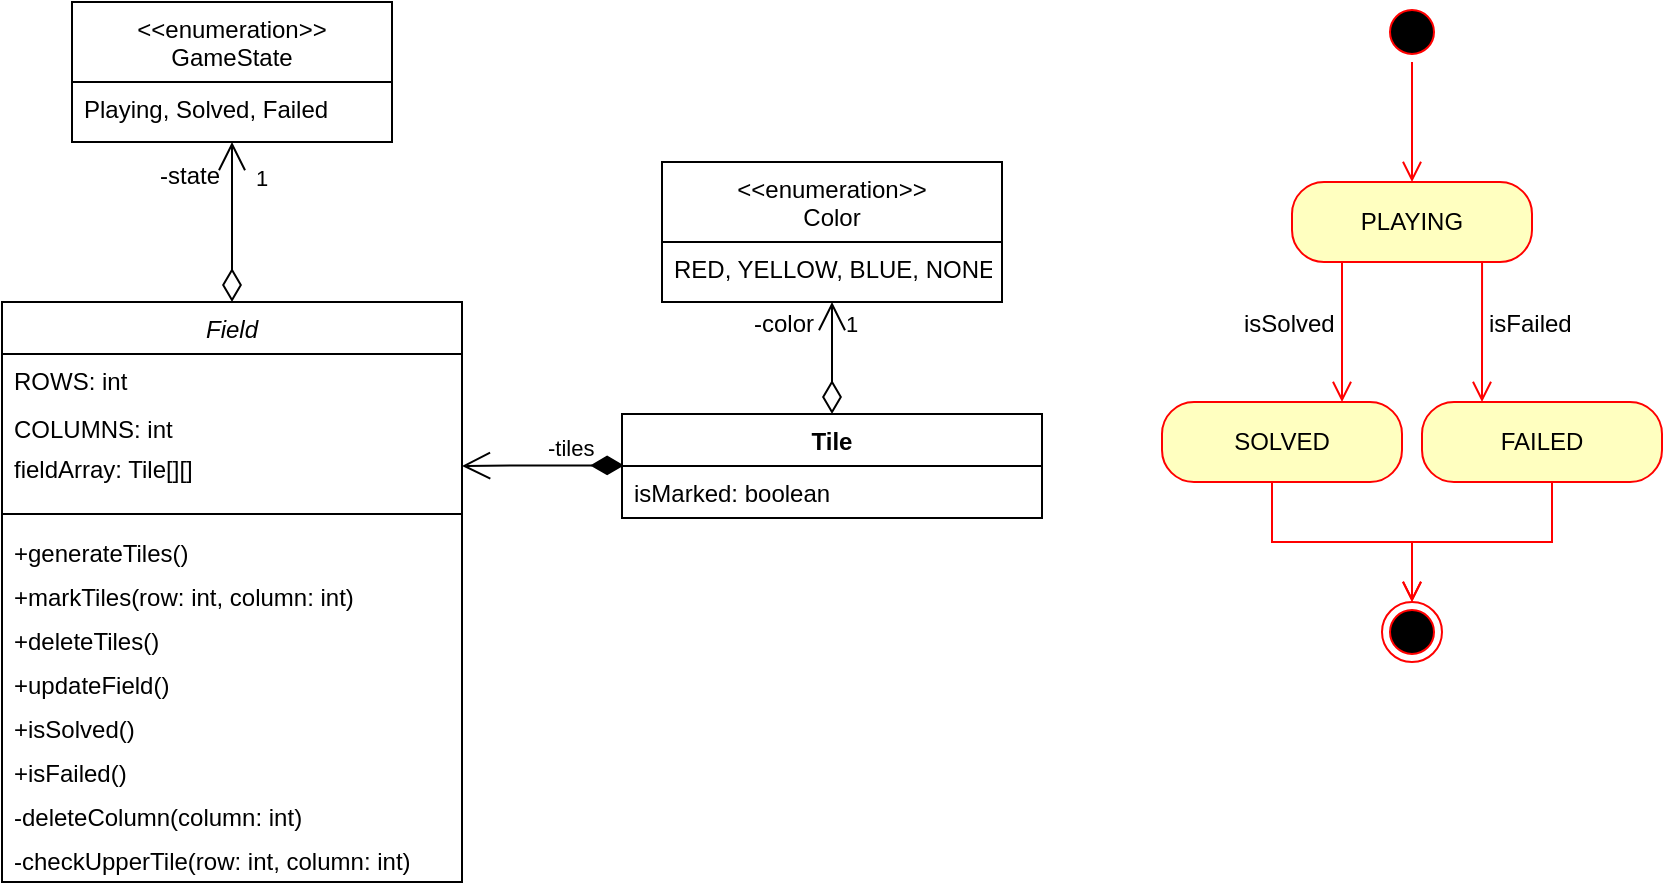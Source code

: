 <mxfile version="16.6.1" type="device"><diagram id="C5RBs43oDa-KdzZeNtuy" name="Page-1"><mxGraphModel dx="1483" dy="810" grid="1" gridSize="10" guides="1" tooltips="1" connect="1" arrows="1" fold="1" page="1" pageScale="1" pageWidth="500" pageHeight="180" math="0" shadow="0"><root><mxCell id="WIyWlLk6GJQsqaUBKTNV-0"/><mxCell id="WIyWlLk6GJQsqaUBKTNV-1" parent="WIyWlLk6GJQsqaUBKTNV-0"/><mxCell id="zkfFHV4jXpPFQw0GAbJ--0" value="Field&#10;" style="swimlane;fontStyle=2;align=center;verticalAlign=top;childLayout=stackLayout;horizontal=1;startSize=26;horizontalStack=0;resizeParent=1;resizeLast=0;collapsible=1;marginBottom=0;rounded=0;shadow=0;strokeWidth=1;" parent="WIyWlLk6GJQsqaUBKTNV-1" vertex="1"><mxGeometry x="100" y="260" width="230" height="290" as="geometry"><mxRectangle x="230" y="140" width="160" height="26" as="alternateBounds"/></mxGeometry></mxCell><mxCell id="zkfFHV4jXpPFQw0GAbJ--1" value="ROWS: int" style="text;align=left;verticalAlign=top;spacingLeft=4;spacingRight=4;overflow=hidden;rotatable=0;points=[[0,0.5],[1,0.5]];portConstraint=eastwest;" parent="zkfFHV4jXpPFQw0GAbJ--0" vertex="1"><mxGeometry y="26" width="230" height="24" as="geometry"/></mxCell><mxCell id="zkfFHV4jXpPFQw0GAbJ--2" value="COLUMNS: int" style="text;align=left;verticalAlign=top;spacingLeft=4;spacingRight=4;overflow=hidden;rotatable=0;points=[[0,0.5],[1,0.5]];portConstraint=eastwest;rounded=0;shadow=0;html=0;" parent="zkfFHV4jXpPFQw0GAbJ--0" vertex="1"><mxGeometry y="50" width="230" height="20" as="geometry"/></mxCell><mxCell id="bCK1XOMRYbG_dSCFuXcV-28" value="fieldArray: Tile[][]" style="text;align=left;verticalAlign=top;spacingLeft=4;spacingRight=4;overflow=hidden;rotatable=0;points=[[0,0.5],[1,0.5]];portConstraint=eastwest;rounded=0;shadow=0;html=0;" vertex="1" parent="zkfFHV4jXpPFQw0GAbJ--0"><mxGeometry y="70" width="230" height="30" as="geometry"/></mxCell><mxCell id="zkfFHV4jXpPFQw0GAbJ--4" value="" style="line;html=1;strokeWidth=1;align=left;verticalAlign=middle;spacingTop=-1;spacingLeft=3;spacingRight=3;rotatable=0;labelPosition=right;points=[];portConstraint=eastwest;" parent="zkfFHV4jXpPFQw0GAbJ--0" vertex="1"><mxGeometry y="100" width="230" height="12" as="geometry"/></mxCell><mxCell id="zkfFHV4jXpPFQw0GAbJ--5" value="+generateTiles()" style="text;align=left;verticalAlign=top;spacingLeft=4;spacingRight=4;overflow=hidden;rotatable=0;points=[[0,0.5],[1,0.5]];portConstraint=eastwest;" parent="zkfFHV4jXpPFQw0GAbJ--0" vertex="1"><mxGeometry y="112" width="230" height="22" as="geometry"/></mxCell><mxCell id="bCK1XOMRYbG_dSCFuXcV-3" value="+markTiles(row: int, column: int)" style="text;align=left;verticalAlign=top;spacingLeft=4;spacingRight=4;overflow=hidden;rotatable=0;points=[[0,0.5],[1,0.5]];portConstraint=eastwest;" vertex="1" parent="zkfFHV4jXpPFQw0GAbJ--0"><mxGeometry y="134" width="230" height="22" as="geometry"/></mxCell><mxCell id="bCK1XOMRYbG_dSCFuXcV-5" value="+deleteTiles()" style="text;align=left;verticalAlign=top;spacingLeft=4;spacingRight=4;overflow=hidden;rotatable=0;points=[[0,0.5],[1,0.5]];portConstraint=eastwest;" vertex="1" parent="zkfFHV4jXpPFQw0GAbJ--0"><mxGeometry y="156" width="230" height="22" as="geometry"/></mxCell><mxCell id="bCK1XOMRYbG_dSCFuXcV-6" value="+updateField()" style="text;align=left;verticalAlign=top;spacingLeft=4;spacingRight=4;overflow=hidden;rotatable=0;points=[[0,0.5],[1,0.5]];portConstraint=eastwest;" vertex="1" parent="zkfFHV4jXpPFQw0GAbJ--0"><mxGeometry y="178" width="230" height="22" as="geometry"/></mxCell><mxCell id="bCK1XOMRYbG_dSCFuXcV-7" value="+isSolved()" style="text;align=left;verticalAlign=top;spacingLeft=4;spacingRight=4;overflow=hidden;rotatable=0;points=[[0,0.5],[1,0.5]];portConstraint=eastwest;" vertex="1" parent="zkfFHV4jXpPFQw0GAbJ--0"><mxGeometry y="200" width="230" height="22" as="geometry"/></mxCell><mxCell id="bCK1XOMRYbG_dSCFuXcV-46" value="+isFailed()" style="text;align=left;verticalAlign=top;spacingLeft=4;spacingRight=4;overflow=hidden;rotatable=0;points=[[0,0.5],[1,0.5]];portConstraint=eastwest;" vertex="1" parent="zkfFHV4jXpPFQw0GAbJ--0"><mxGeometry y="222" width="230" height="22" as="geometry"/></mxCell><mxCell id="bCK1XOMRYbG_dSCFuXcV-24" value="-deleteColumn(column: int)" style="text;align=left;verticalAlign=top;spacingLeft=4;spacingRight=4;overflow=hidden;rotatable=0;points=[[0,0.5],[1,0.5]];portConstraint=eastwest;" vertex="1" parent="zkfFHV4jXpPFQw0GAbJ--0"><mxGeometry y="244" width="230" height="22" as="geometry"/></mxCell><mxCell id="bCK1XOMRYbG_dSCFuXcV-29" value="-checkUpperTile(row: int, column: int)" style="text;align=left;verticalAlign=top;spacingLeft=4;spacingRight=4;overflow=hidden;rotatable=0;points=[[0,0.5],[1,0.5]];portConstraint=eastwest;" vertex="1" parent="zkfFHV4jXpPFQw0GAbJ--0"><mxGeometry y="266" width="230" height="22" as="geometry"/></mxCell><mxCell id="zkfFHV4jXpPFQw0GAbJ--13" value="&lt;&lt;enumeration&gt;&gt;&#10;GameState" style="swimlane;fontStyle=0;align=center;verticalAlign=top;childLayout=stackLayout;horizontal=1;startSize=40;horizontalStack=0;resizeParent=1;resizeLast=0;collapsible=1;marginBottom=0;rounded=0;shadow=0;strokeWidth=1;" parent="WIyWlLk6GJQsqaUBKTNV-1" vertex="1"><mxGeometry x="135" y="110" width="160" height="70" as="geometry"><mxRectangle x="340" y="380" width="170" height="26" as="alternateBounds"/></mxGeometry></mxCell><mxCell id="zkfFHV4jXpPFQw0GAbJ--14" value="Playing, Solved, Failed" style="text;align=left;verticalAlign=top;spacingLeft=4;spacingRight=4;overflow=hidden;rotatable=0;points=[[0,0.5],[1,0.5]];portConstraint=eastwest;" parent="zkfFHV4jXpPFQw0GAbJ--13" vertex="1"><mxGeometry y="40" width="160" height="26" as="geometry"/></mxCell><mxCell id="bCK1XOMRYbG_dSCFuXcV-11" value="1" style="endArrow=open;html=1;endSize=12;startArrow=diamondThin;startSize=14;startFill=0;edgeStyle=orthogonalEdgeStyle;align=left;verticalAlign=bottom;rounded=0;exitX=0.5;exitY=0;exitDx=0;exitDy=0;entryX=0.5;entryY=1;entryDx=0;entryDy=0;" edge="1" parent="WIyWlLk6GJQsqaUBKTNV-1" source="zkfFHV4jXpPFQw0GAbJ--0" target="zkfFHV4jXpPFQw0GAbJ--13"><mxGeometry x="0.333" y="-10" relative="1" as="geometry"><mxPoint x="-40" y="199" as="sourcePoint"/><mxPoint x="120" y="199" as="targetPoint"/><mxPoint as="offset"/></mxGeometry></mxCell><mxCell id="bCK1XOMRYbG_dSCFuXcV-12" value="-state" style="text;strokeColor=none;fillColor=none;align=left;verticalAlign=middle;spacingLeft=4;spacingRight=4;overflow=hidden;points=[[0,0.5],[1,0.5]];portConstraint=eastwest;rotatable=0;" vertex="1" parent="WIyWlLk6GJQsqaUBKTNV-1"><mxGeometry x="173" y="186" width="50" height="20" as="geometry"/></mxCell><mxCell id="bCK1XOMRYbG_dSCFuXcV-13" value="-tiles" style="endArrow=open;html=1;endSize=12;startArrow=diamondThin;startSize=14;startFill=1;edgeStyle=orthogonalEdgeStyle;align=left;verticalAlign=bottom;rounded=0;exitX=0.005;exitY=-0.012;exitDx=0;exitDy=0;exitPerimeter=0;" edge="1" parent="WIyWlLk6GJQsqaUBKTNV-1" source="bCK1XOMRYbG_dSCFuXcV-15"><mxGeometry x="0.005" relative="1" as="geometry"><mxPoint x="410" y="342" as="sourcePoint"/><mxPoint x="330" y="342" as="targetPoint"/><Array as="points"><mxPoint x="360" y="342"/></Array><mxPoint as="offset"/></mxGeometry></mxCell><mxCell id="bCK1XOMRYbG_dSCFuXcV-14" value="Tile" style="swimlane;fontStyle=1;align=center;verticalAlign=top;childLayout=stackLayout;horizontal=1;startSize=26;horizontalStack=0;resizeParent=1;resizeParentMax=0;resizeLast=0;collapsible=1;marginBottom=0;" vertex="1" parent="WIyWlLk6GJQsqaUBKTNV-1"><mxGeometry x="410" y="316" width="210" height="52" as="geometry"/></mxCell><mxCell id="bCK1XOMRYbG_dSCFuXcV-15" value="isMarked: boolean" style="text;strokeColor=none;fillColor=none;align=left;verticalAlign=top;spacingLeft=4;spacingRight=4;overflow=hidden;rotatable=0;points=[[0,0.5],[1,0.5]];portConstraint=eastwest;" vertex="1" parent="bCK1XOMRYbG_dSCFuXcV-14"><mxGeometry y="26" width="210" height="26" as="geometry"/></mxCell><mxCell id="bCK1XOMRYbG_dSCFuXcV-18" value="&lt;&lt;enumeration&gt;&gt;&#10;Color" style="swimlane;fontStyle=0;align=center;verticalAlign=top;childLayout=stackLayout;horizontal=1;startSize=40;horizontalStack=0;resizeParent=1;resizeLast=0;collapsible=1;marginBottom=0;rounded=0;shadow=0;strokeWidth=1;" vertex="1" parent="WIyWlLk6GJQsqaUBKTNV-1"><mxGeometry x="430" y="190" width="170" height="70" as="geometry"><mxRectangle x="340" y="380" width="170" height="26" as="alternateBounds"/></mxGeometry></mxCell><mxCell id="bCK1XOMRYbG_dSCFuXcV-19" value="RED, YELLOW, BLUE, NONE" style="text;align=left;verticalAlign=top;spacingLeft=4;spacingRight=4;overflow=hidden;rotatable=0;points=[[0,0.5],[1,0.5]];portConstraint=eastwest;" vertex="1" parent="bCK1XOMRYbG_dSCFuXcV-18"><mxGeometry y="40" width="170" height="26" as="geometry"/></mxCell><mxCell id="bCK1XOMRYbG_dSCFuXcV-31" value="1" style="endArrow=open;html=1;endSize=12;startArrow=diamondThin;startSize=14;startFill=0;edgeStyle=orthogonalEdgeStyle;align=left;verticalAlign=bottom;rounded=0;exitX=0.5;exitY=0;exitDx=0;exitDy=0;entryX=0.5;entryY=1;entryDx=0;entryDy=0;" edge="1" parent="WIyWlLk6GJQsqaUBKTNV-1" source="bCK1XOMRYbG_dSCFuXcV-14" target="bCK1XOMRYbG_dSCFuXcV-18"><mxGeometry x="0.286" y="-5" relative="1" as="geometry"><mxPoint x="360" y="350" as="sourcePoint"/><mxPoint x="520" y="350" as="targetPoint"/><mxPoint as="offset"/></mxGeometry></mxCell><mxCell id="bCK1XOMRYbG_dSCFuXcV-32" value="-color" style="text;strokeColor=none;fillColor=none;align=left;verticalAlign=middle;spacingLeft=4;spacingRight=4;overflow=hidden;points=[[0,0.5],[1,0.5]];portConstraint=eastwest;rotatable=0;" vertex="1" parent="WIyWlLk6GJQsqaUBKTNV-1"><mxGeometry x="470" y="260" width="50" height="20" as="geometry"/></mxCell><mxCell id="bCK1XOMRYbG_dSCFuXcV-33" value="" style="ellipse;html=1;shape=startState;fillColor=#000000;strokeColor=#ff0000;" vertex="1" parent="WIyWlLk6GJQsqaUBKTNV-1"><mxGeometry x="790" y="110" width="30" height="30" as="geometry"/></mxCell><mxCell id="bCK1XOMRYbG_dSCFuXcV-34" value="" style="edgeStyle=orthogonalEdgeStyle;html=1;verticalAlign=bottom;endArrow=open;endSize=8;strokeColor=#ff0000;rounded=0;" edge="1" source="bCK1XOMRYbG_dSCFuXcV-33" parent="WIyWlLk6GJQsqaUBKTNV-1"><mxGeometry relative="1" as="geometry"><mxPoint x="805" y="200" as="targetPoint"/></mxGeometry></mxCell><mxCell id="bCK1XOMRYbG_dSCFuXcV-35" value="PLAYING" style="rounded=1;whiteSpace=wrap;html=1;arcSize=40;fontColor=#000000;fillColor=#ffffc0;strokeColor=#ff0000;" vertex="1" parent="WIyWlLk6GJQsqaUBKTNV-1"><mxGeometry x="745" y="200" width="120" height="40" as="geometry"/></mxCell><mxCell id="bCK1XOMRYbG_dSCFuXcV-36" value="" style="edgeStyle=orthogonalEdgeStyle;html=1;verticalAlign=bottom;endArrow=open;endSize=8;strokeColor=#ff0000;rounded=0;" edge="1" source="bCK1XOMRYbG_dSCFuXcV-35" parent="WIyWlLk6GJQsqaUBKTNV-1"><mxGeometry relative="1" as="geometry"><mxPoint x="770" y="310" as="targetPoint"/><Array as="points"><mxPoint x="770" y="306"/></Array></mxGeometry></mxCell><mxCell id="bCK1XOMRYbG_dSCFuXcV-37" value="" style="edgeStyle=orthogonalEdgeStyle;html=1;verticalAlign=bottom;endArrow=open;endSize=8;strokeColor=#ff0000;rounded=0;" edge="1" parent="WIyWlLk6GJQsqaUBKTNV-1"><mxGeometry relative="1" as="geometry"><mxPoint x="840" y="310" as="targetPoint"/><mxPoint x="840.029" y="240" as="sourcePoint"/><Array as="points"><mxPoint x="840" y="306"/></Array></mxGeometry></mxCell><mxCell id="bCK1XOMRYbG_dSCFuXcV-38" value="SOLVED" style="rounded=1;whiteSpace=wrap;html=1;arcSize=40;fontColor=#000000;fillColor=#ffffc0;strokeColor=#ff0000;" vertex="1" parent="WIyWlLk6GJQsqaUBKTNV-1"><mxGeometry x="680" y="310" width="120" height="40" as="geometry"/></mxCell><mxCell id="bCK1XOMRYbG_dSCFuXcV-39" value="" style="edgeStyle=orthogonalEdgeStyle;html=1;verticalAlign=bottom;endArrow=open;endSize=8;strokeColor=#ff0000;rounded=0;" edge="1" parent="WIyWlLk6GJQsqaUBKTNV-1"><mxGeometry relative="1" as="geometry"><mxPoint x="805" y="410" as="targetPoint"/><mxPoint x="735" y="350" as="sourcePoint"/><Array as="points"><mxPoint x="735" y="380"/><mxPoint x="805" y="380"/><mxPoint x="805" y="410"/></Array></mxGeometry></mxCell><mxCell id="bCK1XOMRYbG_dSCFuXcV-40" value="FAILED" style="rounded=1;whiteSpace=wrap;html=1;arcSize=40;fontColor=#000000;fillColor=#ffffc0;strokeColor=#ff0000;" vertex="1" parent="WIyWlLk6GJQsqaUBKTNV-1"><mxGeometry x="810" y="310" width="120" height="40" as="geometry"/></mxCell><mxCell id="bCK1XOMRYbG_dSCFuXcV-41" value="" style="edgeStyle=orthogonalEdgeStyle;html=1;verticalAlign=bottom;endArrow=open;endSize=8;strokeColor=#ff0000;rounded=0;" edge="1" parent="WIyWlLk6GJQsqaUBKTNV-1"><mxGeometry relative="1" as="geometry"><mxPoint x="805" y="410" as="targetPoint"/><mxPoint x="875" y="350" as="sourcePoint"/><Array as="points"><mxPoint x="875" y="380"/><mxPoint x="805" y="380"/><mxPoint x="805" y="410"/></Array></mxGeometry></mxCell><mxCell id="bCK1XOMRYbG_dSCFuXcV-42" value="" style="ellipse;html=1;shape=endState;fillColor=#000000;strokeColor=#ff0000;" vertex="1" parent="WIyWlLk6GJQsqaUBKTNV-1"><mxGeometry x="790" y="410" width="30" height="30" as="geometry"/></mxCell><mxCell id="bCK1XOMRYbG_dSCFuXcV-44" value="isSolved" style="text;strokeColor=none;fillColor=none;align=left;verticalAlign=middle;spacingLeft=4;spacingRight=4;overflow=hidden;points=[[0,0.5],[1,0.5]];portConstraint=eastwest;rotatable=0;" vertex="1" parent="WIyWlLk6GJQsqaUBKTNV-1"><mxGeometry x="715" y="260" width="65" height="20" as="geometry"/></mxCell><mxCell id="bCK1XOMRYbG_dSCFuXcV-45" value="isFailed" style="text;strokeColor=none;fillColor=none;align=left;verticalAlign=middle;spacingLeft=4;spacingRight=4;overflow=hidden;points=[[0,0.5],[1,0.5]];portConstraint=eastwest;rotatable=0;" vertex="1" parent="WIyWlLk6GJQsqaUBKTNV-1"><mxGeometry x="837.5" y="260" width="65" height="20" as="geometry"/></mxCell></root></mxGraphModel></diagram></mxfile>
